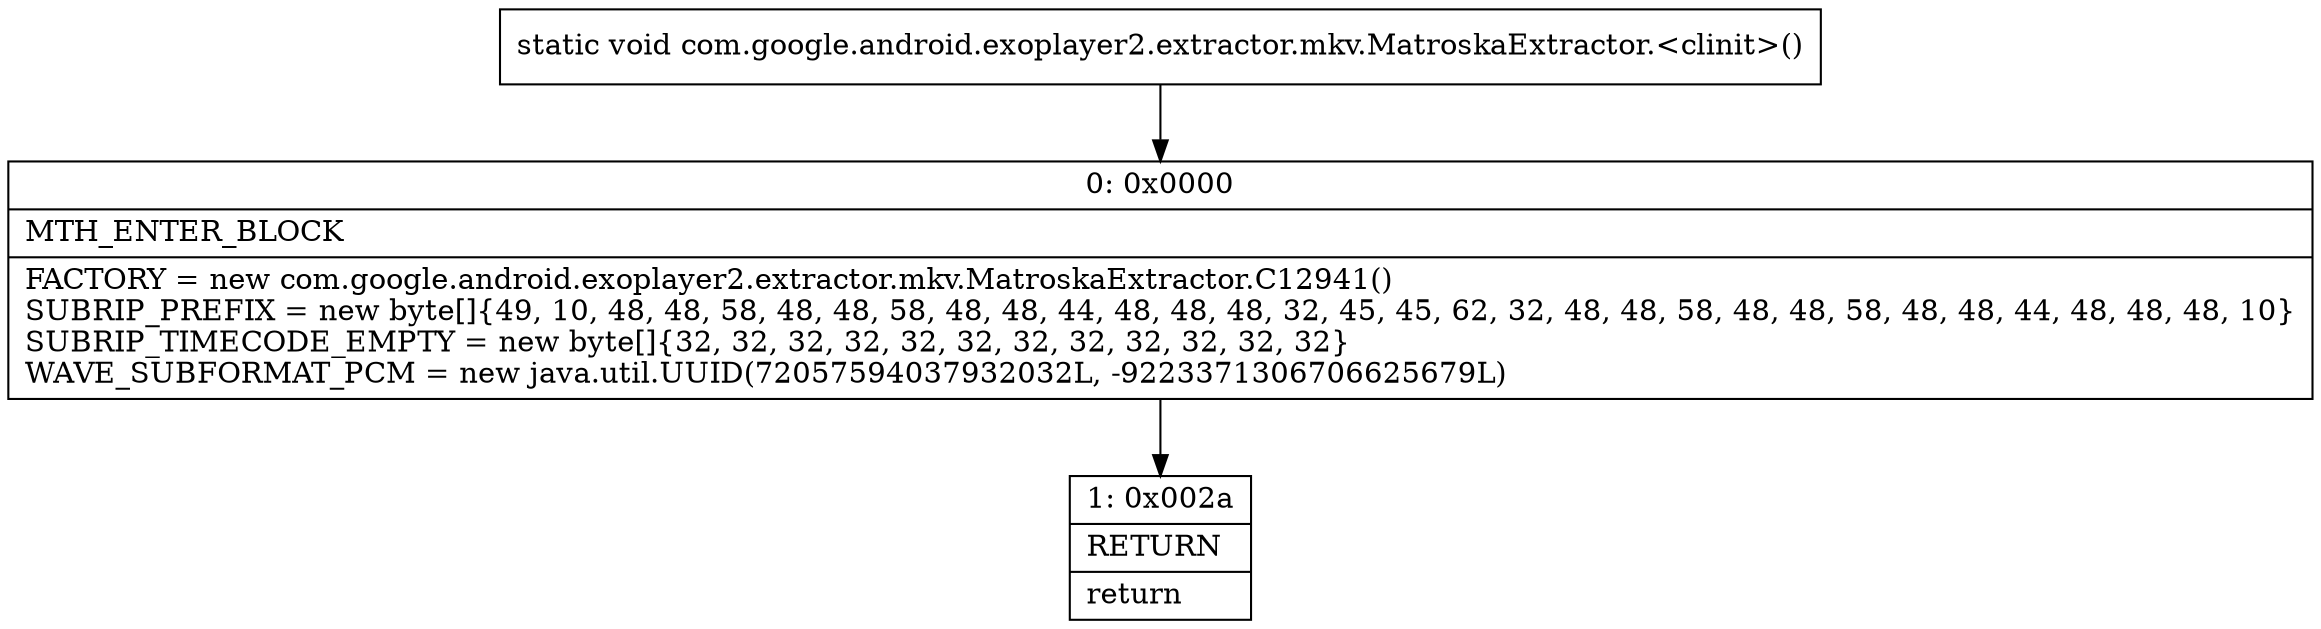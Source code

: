 digraph "CFG forcom.google.android.exoplayer2.extractor.mkv.MatroskaExtractor.\<clinit\>()V" {
Node_0 [shape=record,label="{0\:\ 0x0000|MTH_ENTER_BLOCK\l|FACTORY = new com.google.android.exoplayer2.extractor.mkv.MatroskaExtractor.C12941()\lSUBRIP_PREFIX = new byte[]\{49, 10, 48, 48, 58, 48, 48, 58, 48, 48, 44, 48, 48, 48, 32, 45, 45, 62, 32, 48, 48, 58, 48, 48, 58, 48, 48, 44, 48, 48, 48, 10\}\lSUBRIP_TIMECODE_EMPTY = new byte[]\{32, 32, 32, 32, 32, 32, 32, 32, 32, 32, 32, 32\}\lWAVE_SUBFORMAT_PCM = new java.util.UUID(72057594037932032L, \-9223371306706625679L)\l}"];
Node_1 [shape=record,label="{1\:\ 0x002a|RETURN\l|return\l}"];
MethodNode[shape=record,label="{static void com.google.android.exoplayer2.extractor.mkv.MatroskaExtractor.\<clinit\>() }"];
MethodNode -> Node_0;
Node_0 -> Node_1;
}

